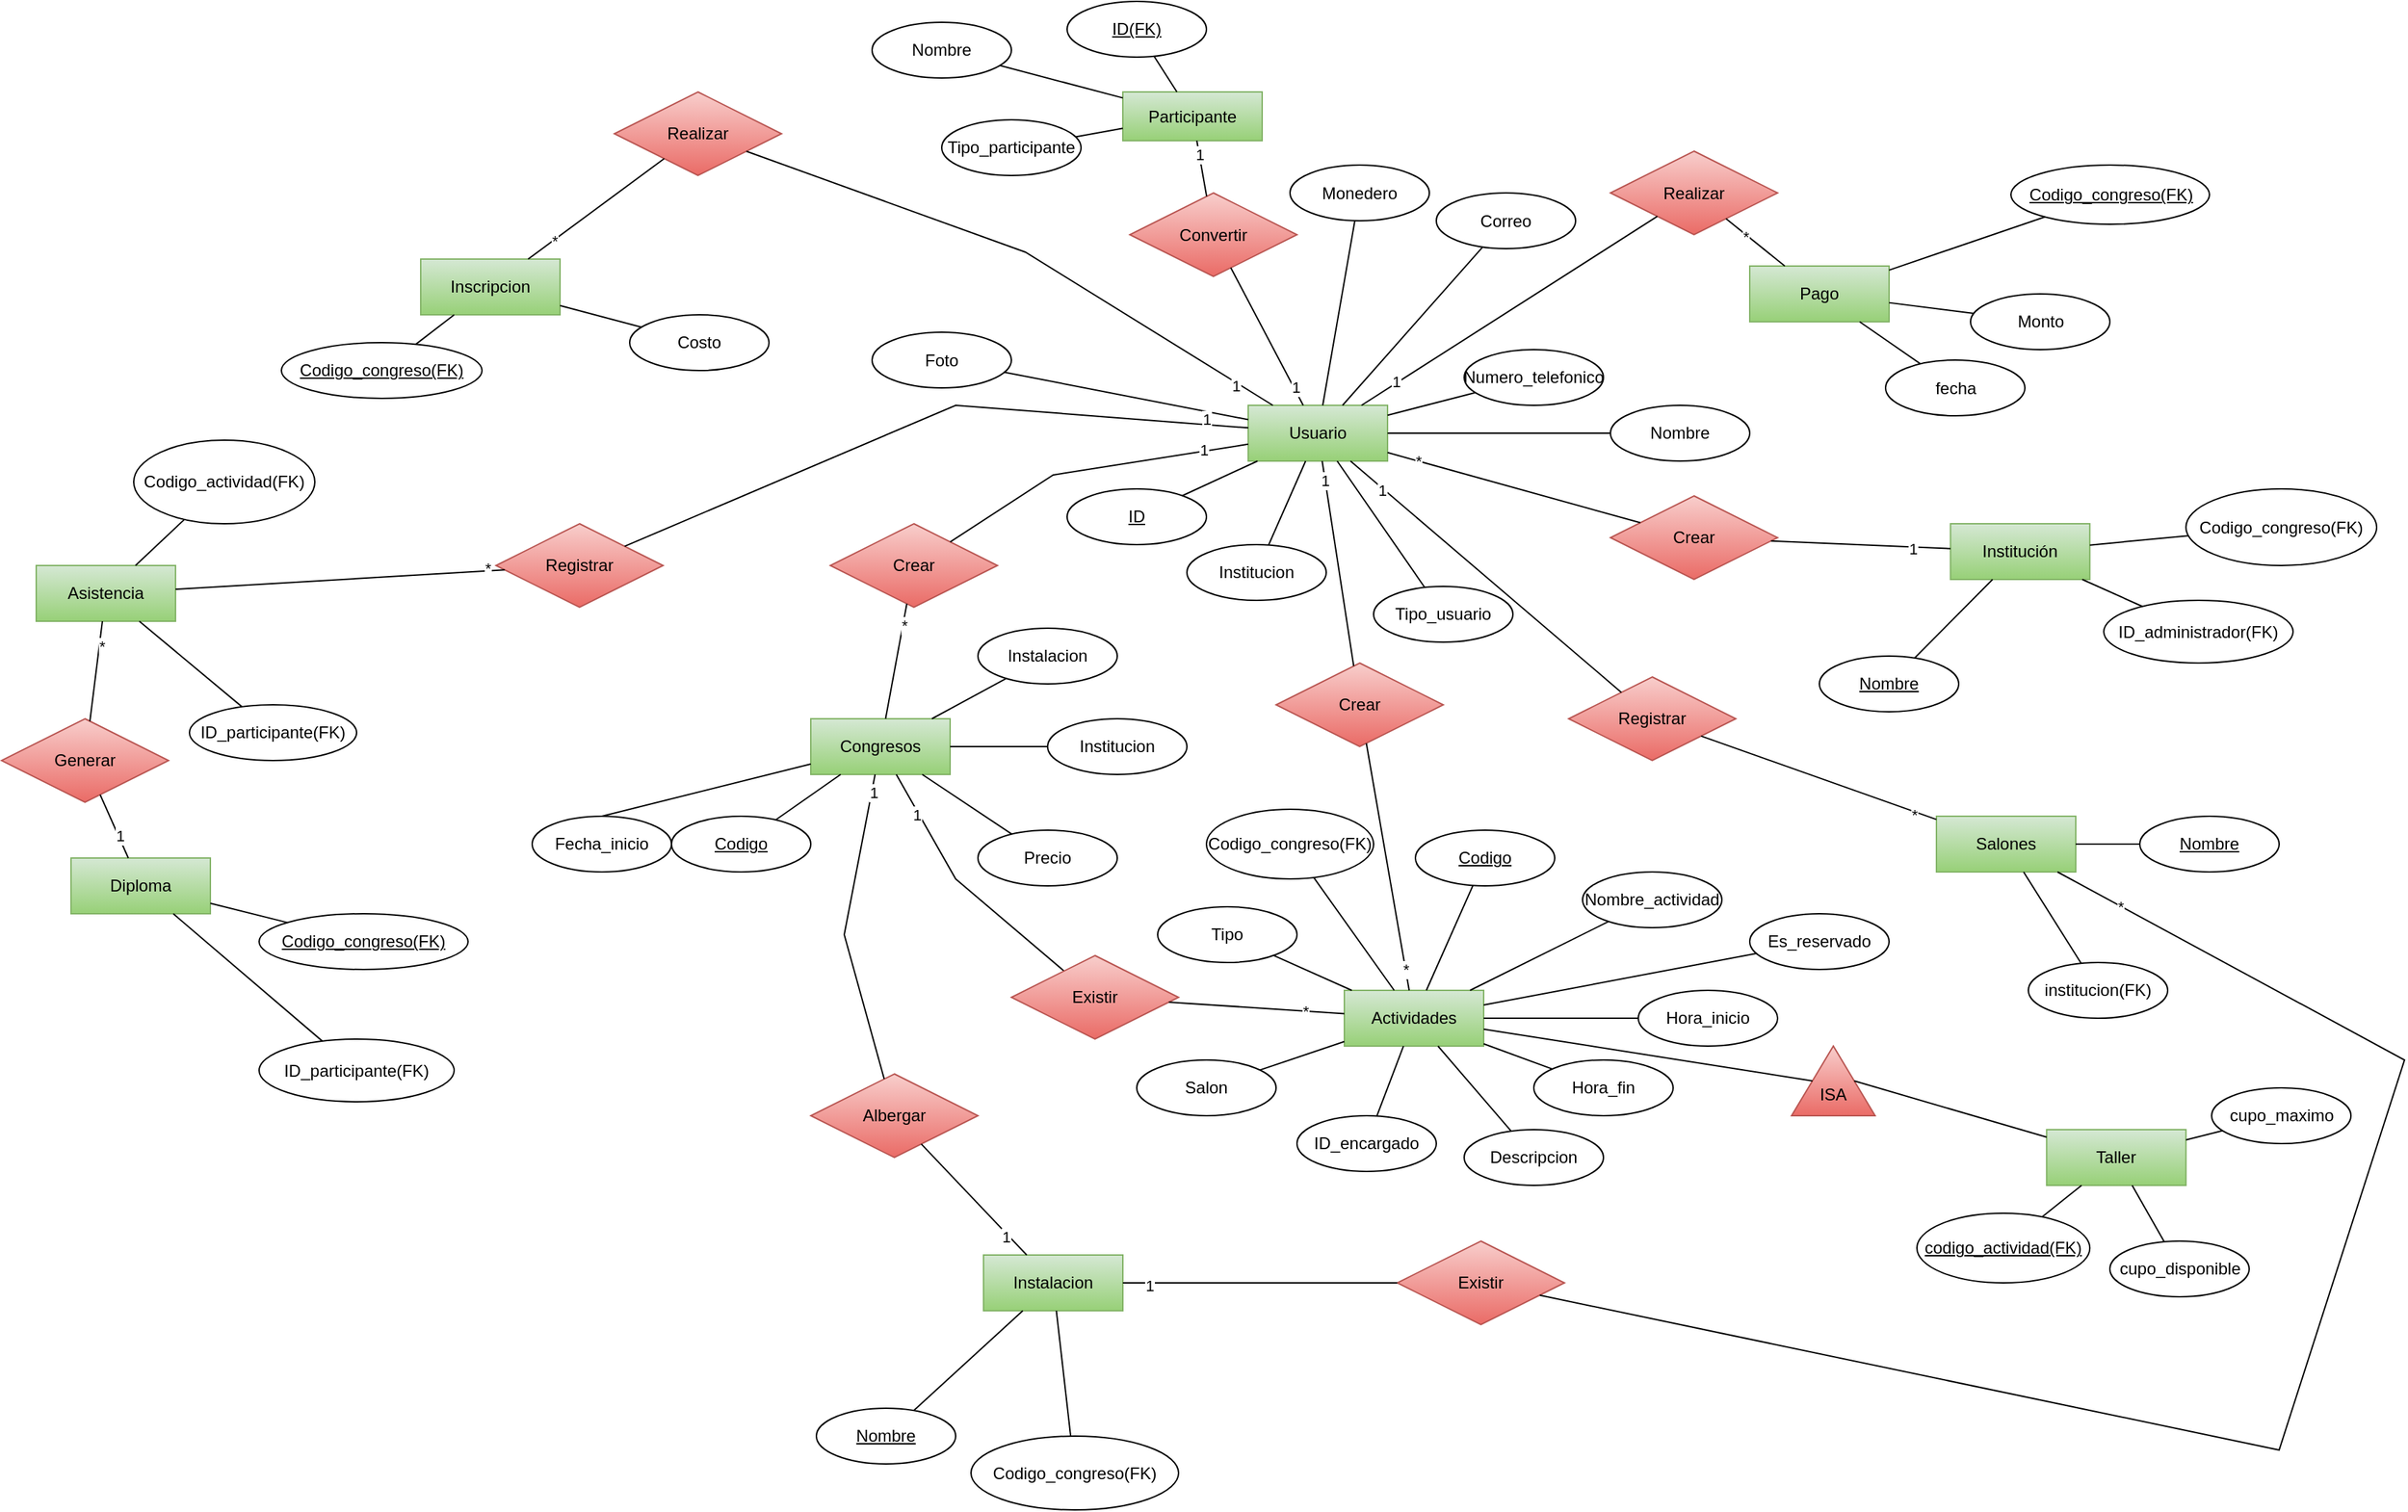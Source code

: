 <mxfile version="28.2.0">
  <diagram name="Página-1" id="z4ZHHx1dW8HFqXrWjtYF">
    <mxGraphModel dx="1938" dy="431" grid="1" gridSize="10" guides="1" tooltips="1" connect="1" arrows="1" fold="1" page="1" pageScale="1" pageWidth="827" pageHeight="1169" math="0" shadow="0">
      <root>
        <mxCell id="0" />
        <mxCell id="1" parent="0" />
        <mxCell id="nPS0i1MAZZOlSy1IJu1n-2" value="Participante" style="whiteSpace=wrap;html=1;align=center;fillColor=#d5e8d4;gradientColor=#97d077;strokeColor=#82b366;" parent="1" vertex="1">
          <mxGeometry x="620" y="95" width="100" height="35" as="geometry" />
        </mxCell>
        <mxCell id="nPS0i1MAZZOlSy1IJu1n-3" value="Congresos" style="whiteSpace=wrap;html=1;align=center;fillColor=#d5e8d4;gradientColor=#97d077;strokeColor=#82b366;" parent="1" vertex="1">
          <mxGeometry x="396" y="545" width="100" height="40" as="geometry" />
        </mxCell>
        <mxCell id="nPS0i1MAZZOlSy1IJu1n-4" value="Usuario" style="whiteSpace=wrap;html=1;align=center;fillColor=#d5e8d4;gradientColor=#97d077;strokeColor=#82b366;" parent="1" vertex="1">
          <mxGeometry x="710" y="320" width="100" height="40" as="geometry" />
        </mxCell>
        <mxCell id="nPS0i1MAZZOlSy1IJu1n-5" value="Inscripcion" style="whiteSpace=wrap;html=1;align=center;fillColor=#d5e8d4;gradientColor=#97d077;strokeColor=#82b366;" parent="1" vertex="1">
          <mxGeometry x="116" y="215" width="100" height="40" as="geometry" />
        </mxCell>
        <mxCell id="nPS0i1MAZZOlSy1IJu1n-6" value="Pago" style="whiteSpace=wrap;html=1;align=center;fillColor=#d5e8d4;gradientColor=#97d077;strokeColor=#82b366;" parent="1" vertex="1">
          <mxGeometry x="1070" y="220" width="100" height="40" as="geometry" />
        </mxCell>
        <mxCell id="nPS0i1MAZZOlSy1IJu1n-7" value="Institución" style="whiteSpace=wrap;html=1;align=center;fillColor=#d5e8d4;gradientColor=#97d077;strokeColor=#82b366;" parent="1" vertex="1">
          <mxGeometry x="1214.12" y="405" width="100" height="40" as="geometry" />
        </mxCell>
        <mxCell id="nPS0i1MAZZOlSy1IJu1n-8" value="Actividades" style="whiteSpace=wrap;html=1;align=center;fillColor=#d5e8d4;gradientColor=#97d077;strokeColor=#82b366;" parent="1" vertex="1">
          <mxGeometry x="779" y="740" width="100" height="40" as="geometry" />
        </mxCell>
        <mxCell id="CbRSpRGA7L23qUhm0tEp-2" value="Salones" style="whiteSpace=wrap;html=1;align=center;fillColor=#d5e8d4;gradientColor=#97d077;strokeColor=#82b366;" parent="1" vertex="1">
          <mxGeometry x="1204" y="615" width="100" height="40" as="geometry" />
        </mxCell>
        <mxCell id="CbRSpRGA7L23qUhm0tEp-4" value="Fecha_inicio" style="ellipse;whiteSpace=wrap;html=1;align=center;" parent="1" vertex="1">
          <mxGeometry x="196" y="615" width="100" height="40" as="geometry" />
        </mxCell>
        <mxCell id="CbRSpRGA7L23qUhm0tEp-5" value="Codigo" style="ellipse;whiteSpace=wrap;html=1;align=center;fontStyle=4;" parent="1" vertex="1">
          <mxGeometry x="296" y="615" width="100" height="40" as="geometry" />
        </mxCell>
        <mxCell id="CbRSpRGA7L23qUhm0tEp-6" value="Precio" style="ellipse;whiteSpace=wrap;html=1;align=center;" parent="1" vertex="1">
          <mxGeometry x="516" y="625" width="100" height="40" as="geometry" />
        </mxCell>
        <mxCell id="CbRSpRGA7L23qUhm0tEp-7" value="Institucion" style="ellipse;whiteSpace=wrap;html=1;align=center;" parent="1" vertex="1">
          <mxGeometry x="566" y="545" width="100" height="40" as="geometry" />
        </mxCell>
        <mxCell id="CbRSpRGA7L23qUhm0tEp-14" value="" style="endArrow=none;html=1;rounded=0;entryX=0.5;entryY=0;entryDx=0;entryDy=0;" parent="1" source="nPS0i1MAZZOlSy1IJu1n-3" target="CbRSpRGA7L23qUhm0tEp-4" edge="1">
          <mxGeometry relative="1" as="geometry">
            <mxPoint x="326" y="635" as="sourcePoint" />
            <mxPoint x="486" y="635" as="targetPoint" />
          </mxGeometry>
        </mxCell>
        <mxCell id="CbRSpRGA7L23qUhm0tEp-15" value="&lt;span style=&quot;color: rgba(0, 0, 0, 0); font-family: monospace; font-size: 0px; text-align: start; background-color: rgb(236, 236, 236);&quot;&gt;%3CmxGraphModel%3E%3Croot%3E%3CmxCell%20id%3D%220%22%2F%3E%3CmxCell%20id%3D%221%22%20parent%3D%220%22%2F%3E%3CmxCell%20id%3D%222%22%20value%3D%22%22%20style%3D%22endArrow%3Dnone%3Bhtml%3D1%3Brounded%3D0%3BentryX%3D0.5%3BentryY%3D0%3BentryDx%3D0%3BentryDy%3D0%3B%22%20edge%3D%221%22%20parent%3D%221%22%3E%3CmxGeometry%20relative%3D%221%22%20as%3D%22geometry%22%3E%3CmxPoint%20x%3D%22283%22%20y%3D%22170%22%20as%3D%22sourcePoint%22%2F%3E%3CmxPoint%20x%3D%22260%22%20y%3D%22240%22%20as%3D%22targetPoint%22%2F%3E%3C%2FmxGeometry%3E%3C%2FmxCell%3E%3C%2Froot%3E%3C%2FmxGraphModel%3E&lt;/span&gt;" style="endArrow=none;html=1;rounded=0;" parent="1" source="nPS0i1MAZZOlSy1IJu1n-3" target="CbRSpRGA7L23qUhm0tEp-5" edge="1">
          <mxGeometry relative="1" as="geometry">
            <mxPoint x="309" y="645" as="sourcePoint" />
            <mxPoint x="286" y="715" as="targetPoint" />
          </mxGeometry>
        </mxCell>
        <mxCell id="CbRSpRGA7L23qUhm0tEp-16" value="" style="endArrow=none;html=1;rounded=0;" parent="1" source="nPS0i1MAZZOlSy1IJu1n-3" target="BLO4KrU1FRgQuHpVXwGi-27" edge="1">
          <mxGeometry relative="1" as="geometry">
            <mxPoint x="449" y="595" as="sourcePoint" />
            <mxPoint x="547.646" y="710.726" as="targetPoint" />
            <Array as="points">
              <mxPoint x="500" y="660" />
            </Array>
          </mxGeometry>
        </mxCell>
        <mxCell id="BLO4KrU1FRgQuHpVXwGi-34" value="1" style="edgeLabel;html=1;align=center;verticalAlign=middle;resizable=0;points=[];" parent="CbRSpRGA7L23qUhm0tEp-16" vertex="1" connectable="0">
          <mxGeometry x="-0.659" y="-1" relative="1" as="geometry">
            <mxPoint x="-1" as="offset" />
          </mxGeometry>
        </mxCell>
        <mxCell id="CbRSpRGA7L23qUhm0tEp-17" value="" style="endArrow=none;html=1;rounded=0;" parent="1" source="nPS0i1MAZZOlSy1IJu1n-3" target="CbRSpRGA7L23qUhm0tEp-6" edge="1">
          <mxGeometry relative="1" as="geometry">
            <mxPoint x="549" y="615" as="sourcePoint" />
            <mxPoint x="526" y="685" as="targetPoint" />
          </mxGeometry>
        </mxCell>
        <mxCell id="CbRSpRGA7L23qUhm0tEp-18" value="" style="endArrow=none;html=1;rounded=0;" parent="1" source="nPS0i1MAZZOlSy1IJu1n-3" target="CbRSpRGA7L23qUhm0tEp-7" edge="1">
          <mxGeometry relative="1" as="geometry">
            <mxPoint x="469" y="565" as="sourcePoint" />
            <mxPoint x="446" y="635" as="targetPoint" />
          </mxGeometry>
        </mxCell>
        <mxCell id="CbRSpRGA7L23qUhm0tEp-19" value="Foto" style="ellipse;whiteSpace=wrap;html=1;align=center;" parent="1" vertex="1">
          <mxGeometry x="440" y="267.5" width="100" height="40" as="geometry" />
        </mxCell>
        <mxCell id="CbRSpRGA7L23qUhm0tEp-20" value="Nombre" style="ellipse;whiteSpace=wrap;html=1;align=center;" parent="1" vertex="1">
          <mxGeometry x="440" y="45" width="100" height="40" as="geometry" />
        </mxCell>
        <mxCell id="CbRSpRGA7L23qUhm0tEp-22" value="Correo" style="ellipse;whiteSpace=wrap;html=1;align=center;" parent="1" vertex="1">
          <mxGeometry x="845" y="167.5" width="100" height="40" as="geometry" />
        </mxCell>
        <mxCell id="CbRSpRGA7L23qUhm0tEp-23" value="Numero_telefonico" style="ellipse;whiteSpace=wrap;html=1;align=center;" parent="1" vertex="1">
          <mxGeometry x="865" y="280" width="100" height="40" as="geometry" />
        </mxCell>
        <mxCell id="CbRSpRGA7L23qUhm0tEp-25" value="ID(FK)" style="ellipse;whiteSpace=wrap;html=1;align=center;fontStyle=4;" parent="1" vertex="1">
          <mxGeometry x="580" y="30" width="100" height="40" as="geometry" />
        </mxCell>
        <mxCell id="CbRSpRGA7L23qUhm0tEp-27" value="" style="endArrow=none;html=1;rounded=0;" parent="1" source="nPS0i1MAZZOlSy1IJu1n-4" target="CbRSpRGA7L23qUhm0tEp-19" edge="1">
          <mxGeometry relative="1" as="geometry">
            <mxPoint x="470" y="188" as="sourcePoint" />
            <mxPoint x="615" y="155" as="targetPoint" />
          </mxGeometry>
        </mxCell>
        <mxCell id="CbRSpRGA7L23qUhm0tEp-29" value="" style="endArrow=none;html=1;rounded=0;" parent="1" source="nPS0i1MAZZOlSy1IJu1n-2" target="CbRSpRGA7L23qUhm0tEp-25" edge="1">
          <mxGeometry relative="1" as="geometry">
            <mxPoint x="760" y="178" as="sourcePoint" />
            <mxPoint x="905" y="145" as="targetPoint" />
          </mxGeometry>
        </mxCell>
        <mxCell id="CbRSpRGA7L23qUhm0tEp-30" value="" style="endArrow=none;html=1;rounded=0;" parent="1" source="nPS0i1MAZZOlSy1IJu1n-4" target="CbRSpRGA7L23qUhm0tEp-22" edge="1">
          <mxGeometry relative="1" as="geometry">
            <mxPoint x="770" y="168" as="sourcePoint" />
            <mxPoint x="915" y="135" as="targetPoint" />
          </mxGeometry>
        </mxCell>
        <mxCell id="CbRSpRGA7L23qUhm0tEp-31" value="" style="endArrow=none;html=1;rounded=0;" parent="1" source="nPS0i1MAZZOlSy1IJu1n-4" target="CbRSpRGA7L23qUhm0tEp-23" edge="1">
          <mxGeometry relative="1" as="geometry">
            <mxPoint x="770" y="168" as="sourcePoint" />
            <mxPoint x="915" y="135" as="targetPoint" />
          </mxGeometry>
        </mxCell>
        <mxCell id="CbRSpRGA7L23qUhm0tEp-32" value="" style="endArrow=none;html=1;rounded=0;" parent="1" source="nPS0i1MAZZOlSy1IJu1n-2" target="CbRSpRGA7L23qUhm0tEp-20" edge="1">
          <mxGeometry relative="1" as="geometry">
            <mxPoint x="690" y="198" as="sourcePoint" />
            <mxPoint x="835" y="165" as="targetPoint" />
          </mxGeometry>
        </mxCell>
        <mxCell id="CbRSpRGA7L23qUhm0tEp-33" value="Costo" style="ellipse;whiteSpace=wrap;html=1;align=center;" parent="1" vertex="1">
          <mxGeometry x="266" y="255" width="100" height="40" as="geometry" />
        </mxCell>
        <mxCell id="CbRSpRGA7L23qUhm0tEp-34" value="Codigo_congreso(FK)" style="ellipse;whiteSpace=wrap;html=1;align=center;fontStyle=4;" parent="1" vertex="1">
          <mxGeometry x="16" y="275" width="144" height="40" as="geometry" />
        </mxCell>
        <mxCell id="CbRSpRGA7L23qUhm0tEp-35" value="" style="endArrow=none;html=1;rounded=0;" parent="1" source="CbRSpRGA7L23qUhm0tEp-34" target="nPS0i1MAZZOlSy1IJu1n-5" edge="1">
          <mxGeometry relative="1" as="geometry">
            <mxPoint x="176" y="338" as="sourcePoint" />
            <mxPoint x="321" y="305" as="targetPoint" />
          </mxGeometry>
        </mxCell>
        <mxCell id="CbRSpRGA7L23qUhm0tEp-36" value="" style="endArrow=none;html=1;rounded=0;" parent="1" source="nPS0i1MAZZOlSy1IJu1n-5" target="CbRSpRGA7L23qUhm0tEp-33" edge="1">
          <mxGeometry relative="1" as="geometry">
            <mxPoint x="166" y="278" as="sourcePoint" />
            <mxPoint x="311" y="245" as="targetPoint" />
          </mxGeometry>
        </mxCell>
        <mxCell id="CbRSpRGA7L23qUhm0tEp-37" value="fecha" style="ellipse;whiteSpace=wrap;html=1;align=center;" parent="1" vertex="1">
          <mxGeometry x="1167.5" y="287.5" width="100" height="40" as="geometry" />
        </mxCell>
        <mxCell id="CbRSpRGA7L23qUhm0tEp-38" value="Codigo_congreso(FK)" style="ellipse;whiteSpace=wrap;html=1;align=center;fontStyle=4;" parent="1" vertex="1">
          <mxGeometry x="1257.5" y="147.5" width="142.5" height="42.5" as="geometry" />
        </mxCell>
        <mxCell id="CbRSpRGA7L23qUhm0tEp-39" value="Monto" style="ellipse;whiteSpace=wrap;html=1;align=center;" parent="1" vertex="1">
          <mxGeometry x="1228.5" y="240" width="100" height="40" as="geometry" />
        </mxCell>
        <mxCell id="CbRSpRGA7L23qUhm0tEp-40" value="" style="endArrow=none;html=1;rounded=0;" parent="1" source="nPS0i1MAZZOlSy1IJu1n-6" target="CbRSpRGA7L23qUhm0tEp-38" edge="1">
          <mxGeometry relative="1" as="geometry">
            <mxPoint x="1122.5" y="230" as="sourcePoint" />
            <mxPoint x="1282.5" y="230" as="targetPoint" />
          </mxGeometry>
        </mxCell>
        <mxCell id="CbRSpRGA7L23qUhm0tEp-42" value="" style="endArrow=none;html=1;rounded=0;" parent="1" source="nPS0i1MAZZOlSy1IJu1n-6" target="CbRSpRGA7L23qUhm0tEp-39" edge="1">
          <mxGeometry relative="1" as="geometry">
            <mxPoint x="1192.5" y="253" as="sourcePoint" />
            <mxPoint x="1337.5" y="220" as="targetPoint" />
          </mxGeometry>
        </mxCell>
        <mxCell id="CbRSpRGA7L23qUhm0tEp-43" value="" style="endArrow=none;html=1;rounded=0;" parent="1" source="nPS0i1MAZZOlSy1IJu1n-6" target="CbRSpRGA7L23qUhm0tEp-37" edge="1">
          <mxGeometry relative="1" as="geometry">
            <mxPoint x="1182.5" y="273" as="sourcePoint" />
            <mxPoint x="1205.804" y="311.981" as="targetPoint" />
          </mxGeometry>
        </mxCell>
        <mxCell id="CbRSpRGA7L23qUhm0tEp-44" value="Monedero" style="ellipse;whiteSpace=wrap;html=1;align=center;" parent="1" vertex="1">
          <mxGeometry x="740" y="147.5" width="100" height="40" as="geometry" />
        </mxCell>
        <mxCell id="CbRSpRGA7L23qUhm0tEp-46" value="Tipo_usuario" style="ellipse;whiteSpace=wrap;html=1;align=center;" parent="1" vertex="1">
          <mxGeometry x="800" y="450" width="100" height="40" as="geometry" />
        </mxCell>
        <mxCell id="CbRSpRGA7L23qUhm0tEp-47" value="ID" style="ellipse;whiteSpace=wrap;html=1;align=center;fontStyle=4;" parent="1" vertex="1">
          <mxGeometry x="580" y="380" width="100" height="40" as="geometry" />
        </mxCell>
        <mxCell id="CbRSpRGA7L23qUhm0tEp-49" value="" style="endArrow=none;html=1;rounded=0;" parent="1" source="CbRSpRGA7L23qUhm0tEp-47" target="nPS0i1MAZZOlSy1IJu1n-4" edge="1">
          <mxGeometry relative="1" as="geometry">
            <mxPoint x="580" y="323" as="sourcePoint" />
            <mxPoint x="725" y="290" as="targetPoint" />
          </mxGeometry>
        </mxCell>
        <mxCell id="CbRSpRGA7L23qUhm0tEp-50" value="" style="endArrow=none;html=1;rounded=0;" parent="1" source="nPS0i1MAZZOlSy1IJu1n-4" target="CbRSpRGA7L23qUhm0tEp-44" edge="1">
          <mxGeometry relative="1" as="geometry">
            <mxPoint x="720" y="290" as="sourcePoint" />
            <mxPoint x="769" y="295" as="targetPoint" />
          </mxGeometry>
        </mxCell>
        <mxCell id="CbRSpRGA7L23qUhm0tEp-51" value="" style="endArrow=none;html=1;rounded=0;" parent="1" source="CbRSpRGA7L23qUhm0tEp-46" target="nPS0i1MAZZOlSy1IJu1n-4" edge="1">
          <mxGeometry relative="1" as="geometry">
            <mxPoint x="800" y="430" as="sourcePoint" />
            <mxPoint x="925" y="400" as="targetPoint" />
          </mxGeometry>
        </mxCell>
        <mxCell id="CbRSpRGA7L23qUhm0tEp-52" value="Tipo_participante" style="ellipse;whiteSpace=wrap;html=1;align=center;" parent="1" vertex="1">
          <mxGeometry x="490" y="115" width="100" height="40" as="geometry" />
        </mxCell>
        <mxCell id="CbRSpRGA7L23qUhm0tEp-53" value="" style="endArrow=none;html=1;rounded=0;" parent="1" source="CbRSpRGA7L23qUhm0tEp-52" target="nPS0i1MAZZOlSy1IJu1n-2" edge="1">
          <mxGeometry relative="1" as="geometry">
            <mxPoint x="590" y="118" as="sourcePoint" />
            <mxPoint x="735" y="85" as="targetPoint" />
          </mxGeometry>
        </mxCell>
        <mxCell id="CbRSpRGA7L23qUhm0tEp-54" value="Salon" style="ellipse;whiteSpace=wrap;html=1;align=center;" parent="1" vertex="1">
          <mxGeometry x="630" y="790" width="100" height="40" as="geometry" />
        </mxCell>
        <mxCell id="CbRSpRGA7L23qUhm0tEp-55" value="ID_encargado" style="ellipse;whiteSpace=wrap;html=1;align=center;" parent="1" vertex="1">
          <mxGeometry x="745" y="830" width="100" height="40" as="geometry" />
        </mxCell>
        <mxCell id="CbRSpRGA7L23qUhm0tEp-57" value="Descripcion" style="ellipse;whiteSpace=wrap;html=1;align=center;" parent="1" vertex="1">
          <mxGeometry x="865" y="840" width="100" height="40" as="geometry" />
        </mxCell>
        <mxCell id="CbRSpRGA7L23qUhm0tEp-58" value="Tipo" style="ellipse;whiteSpace=wrap;html=1;align=center;" parent="1" vertex="1">
          <mxGeometry x="645" y="680" width="100" height="40" as="geometry" />
        </mxCell>
        <mxCell id="CbRSpRGA7L23qUhm0tEp-60" value="Hora_inicio" style="ellipse;whiteSpace=wrap;html=1;align=center;" parent="1" vertex="1">
          <mxGeometry x="990" y="740" width="100" height="40" as="geometry" />
        </mxCell>
        <mxCell id="CbRSpRGA7L23qUhm0tEp-61" value="Hora_fin" style="ellipse;whiteSpace=wrap;html=1;align=center;" parent="1" vertex="1">
          <mxGeometry x="915" y="790" width="100" height="40" as="geometry" />
        </mxCell>
        <mxCell id="CbRSpRGA7L23qUhm0tEp-62" value="Codigo" style="ellipse;whiteSpace=wrap;html=1;align=center;fontStyle=4;" parent="1" vertex="1">
          <mxGeometry x="830" y="625" width="100" height="40" as="geometry" />
        </mxCell>
        <mxCell id="CbRSpRGA7L23qUhm0tEp-63" value="" style="endArrow=none;html=1;rounded=0;" parent="1" source="CbRSpRGA7L23qUhm0tEp-55" target="nPS0i1MAZZOlSy1IJu1n-8" edge="1">
          <mxGeometry relative="1" as="geometry">
            <mxPoint x="805" y="833" as="sourcePoint" />
            <mxPoint x="950" y="800" as="targetPoint" />
          </mxGeometry>
        </mxCell>
        <mxCell id="CbRSpRGA7L23qUhm0tEp-64" value="" style="endArrow=none;html=1;rounded=0;" parent="1" source="CbRSpRGA7L23qUhm0tEp-62" target="nPS0i1MAZZOlSy1IJu1n-8" edge="1">
          <mxGeometry relative="1" as="geometry">
            <mxPoint x="825" y="803" as="sourcePoint" />
            <mxPoint x="970" y="770" as="targetPoint" />
          </mxGeometry>
        </mxCell>
        <mxCell id="CbRSpRGA7L23qUhm0tEp-66" value="" style="endArrow=none;html=1;rounded=0;" parent="1" source="nPS0i1MAZZOlSy1IJu1n-8" target="CbRSpRGA7L23qUhm0tEp-60" edge="1">
          <mxGeometry relative="1" as="geometry">
            <mxPoint x="845" y="793" as="sourcePoint" />
            <mxPoint x="985" y="760" as="targetPoint" />
          </mxGeometry>
        </mxCell>
        <mxCell id="CbRSpRGA7L23qUhm0tEp-67" value="" style="endArrow=none;html=1;rounded=0;" parent="1" source="nPS0i1MAZZOlSy1IJu1n-8" target="CbRSpRGA7L23qUhm0tEp-61" edge="1">
          <mxGeometry relative="1" as="geometry">
            <mxPoint x="835" y="873" as="sourcePoint" />
            <mxPoint x="980" y="840" as="targetPoint" />
          </mxGeometry>
        </mxCell>
        <mxCell id="CbRSpRGA7L23qUhm0tEp-68" value="" style="endArrow=none;html=1;rounded=0;" parent="1" source="nPS0i1MAZZOlSy1IJu1n-8" target="CbRSpRGA7L23qUhm0tEp-57" edge="1">
          <mxGeometry relative="1" as="geometry">
            <mxPoint x="965" y="843" as="sourcePoint" />
            <mxPoint x="1110" y="810" as="targetPoint" />
          </mxGeometry>
        </mxCell>
        <mxCell id="CbRSpRGA7L23qUhm0tEp-69" value="" style="endArrow=none;html=1;rounded=0;" parent="1" source="CbRSpRGA7L23qUhm0tEp-54" target="nPS0i1MAZZOlSy1IJu1n-8" edge="1">
          <mxGeometry relative="1" as="geometry">
            <mxPoint x="855" y="873" as="sourcePoint" />
            <mxPoint x="1000" y="840" as="targetPoint" />
          </mxGeometry>
        </mxCell>
        <mxCell id="CbRSpRGA7L23qUhm0tEp-70" value="" style="endArrow=none;html=1;rounded=0;" parent="1" source="CbRSpRGA7L23qUhm0tEp-58" target="nPS0i1MAZZOlSy1IJu1n-8" edge="1">
          <mxGeometry relative="1" as="geometry">
            <mxPoint x="835" y="793" as="sourcePoint" />
            <mxPoint x="980" y="760" as="targetPoint" />
          </mxGeometry>
        </mxCell>
        <mxCell id="CbRSpRGA7L23qUhm0tEp-72" value="ID_administrador(FK)" style="ellipse;whiteSpace=wrap;html=1;align=center;" parent="1" vertex="1">
          <mxGeometry x="1324.12" y="460" width="135.88" height="45" as="geometry" />
        </mxCell>
        <mxCell id="CbRSpRGA7L23qUhm0tEp-74" value="Codigo_congreso(FK)" style="ellipse;whiteSpace=wrap;html=1;align=center;" parent="1" vertex="1">
          <mxGeometry x="1383.12" y="380" width="136.88" height="55" as="geometry" />
        </mxCell>
        <mxCell id="CbRSpRGA7L23qUhm0tEp-76" value="Nombre" style="ellipse;whiteSpace=wrap;html=1;align=center;fontStyle=4;" parent="1" vertex="1">
          <mxGeometry x="1120" y="500" width="100" height="40" as="geometry" />
        </mxCell>
        <mxCell id="CbRSpRGA7L23qUhm0tEp-77" value="" style="endArrow=none;html=1;rounded=0;" parent="1" source="nPS0i1MAZZOlSy1IJu1n-7" target="CbRSpRGA7L23qUhm0tEp-76" edge="1">
          <mxGeometry relative="1" as="geometry">
            <mxPoint x="1194.12" y="468" as="sourcePoint" />
            <mxPoint x="1205.038" y="476.834" as="targetPoint" />
          </mxGeometry>
        </mxCell>
        <mxCell id="CbRSpRGA7L23qUhm0tEp-78" value="" style="endArrow=none;html=1;rounded=0;" parent="1" source="nPS0i1MAZZOlSy1IJu1n-7" target="CbRSpRGA7L23qUhm0tEp-72" edge="1">
          <mxGeometry relative="1" as="geometry">
            <mxPoint x="1324.12" y="528" as="sourcePoint" />
            <mxPoint x="1469.12" y="495" as="targetPoint" />
          </mxGeometry>
        </mxCell>
        <mxCell id="CbRSpRGA7L23qUhm0tEp-79" value="" style="endArrow=none;html=1;rounded=0;" parent="1" source="CbRSpRGA7L23qUhm0tEp-74" target="nPS0i1MAZZOlSy1IJu1n-7" edge="1">
          <mxGeometry relative="1" as="geometry">
            <mxPoint x="1354.12" y="538" as="sourcePoint" />
            <mxPoint x="1499.12" y="505" as="targetPoint" />
          </mxGeometry>
        </mxCell>
        <mxCell id="CbRSpRGA7L23qUhm0tEp-80" value="institucion(FK)" style="ellipse;whiteSpace=wrap;html=1;align=center;" parent="1" vertex="1">
          <mxGeometry x="1270" y="720" width="100" height="40" as="geometry" />
        </mxCell>
        <mxCell id="CbRSpRGA7L23qUhm0tEp-82" value="Nombre" style="ellipse;whiteSpace=wrap;html=1;align=center;fontStyle=4;" parent="1" vertex="1">
          <mxGeometry x="1350" y="615" width="100" height="40" as="geometry" />
        </mxCell>
        <mxCell id="CbRSpRGA7L23qUhm0tEp-84" value="" style="endArrow=none;html=1;rounded=0;" parent="1" source="CbRSpRGA7L23qUhm0tEp-80" target="CbRSpRGA7L23qUhm0tEp-2" edge="1">
          <mxGeometry relative="1" as="geometry">
            <mxPoint x="1160" y="628" as="sourcePoint" />
            <mxPoint x="1305" y="595" as="targetPoint" />
          </mxGeometry>
        </mxCell>
        <mxCell id="CbRSpRGA7L23qUhm0tEp-85" value="" style="endArrow=none;html=1;rounded=0;" parent="1" source="CbRSpRGA7L23qUhm0tEp-2" target="CbRSpRGA7L23qUhm0tEp-82" edge="1">
          <mxGeometry relative="1" as="geometry">
            <mxPoint x="1340" y="595" as="sourcePoint" />
            <mxPoint x="1485" y="562" as="targetPoint" />
          </mxGeometry>
        </mxCell>
        <mxCell id="CbRSpRGA7L23qUhm0tEp-87" value="Asistencia" style="whiteSpace=wrap;html=1;align=center;fillColor=#d5e8d4;gradientColor=#97d077;strokeColor=#82b366;" parent="1" vertex="1">
          <mxGeometry x="-160" y="435" width="100" height="40" as="geometry" />
        </mxCell>
        <mxCell id="CbRSpRGA7L23qUhm0tEp-91" value="ID_participante(FK)" style="ellipse;whiteSpace=wrap;html=1;align=center;" parent="1" vertex="1">
          <mxGeometry x="-50" y="535" width="120" height="40" as="geometry" />
        </mxCell>
        <mxCell id="CbRSpRGA7L23qUhm0tEp-92" value="Nombre_actividad" style="ellipse;whiteSpace=wrap;html=1;align=center;" parent="1" vertex="1">
          <mxGeometry x="950" y="655" width="100" height="40" as="geometry" />
        </mxCell>
        <mxCell id="CbRSpRGA7L23qUhm0tEp-93" value="" style="endArrow=none;html=1;rounded=0;" parent="1" source="nPS0i1MAZZOlSy1IJu1n-8" target="CbRSpRGA7L23qUhm0tEp-92" edge="1">
          <mxGeometry relative="1" as="geometry">
            <mxPoint x="795" y="710" as="sourcePoint" />
            <mxPoint x="820" y="751" as="targetPoint" />
          </mxGeometry>
        </mxCell>
        <mxCell id="CbRSpRGA7L23qUhm0tEp-97" value="" style="endArrow=none;html=1;rounded=0;" parent="1" source="CbRSpRGA7L23qUhm0tEp-87" target="CbRSpRGA7L23qUhm0tEp-91" edge="1">
          <mxGeometry relative="1" as="geometry">
            <mxPoint x="-90" y="495" as="sourcePoint" />
            <mxPoint x="-65" y="536" as="targetPoint" />
          </mxGeometry>
        </mxCell>
        <mxCell id="CbRSpRGA7L23qUhm0tEp-99" value="" style="endArrow=none;html=1;rounded=0;" parent="1" source="CbRSpRGA7L23qUhm0tEp-87" target="BLO4KrU1FRgQuHpVXwGi-38" edge="1">
          <mxGeometry relative="1" as="geometry">
            <mxPoint x="-40" y="485" as="sourcePoint" />
            <mxPoint x="-18.675" y="410.857" as="targetPoint" />
          </mxGeometry>
        </mxCell>
        <mxCell id="CbRSpRGA7L23qUhm0tEp-100" value="Diploma" style="whiteSpace=wrap;html=1;align=center;fillColor=#d5e8d4;gradientColor=#97d077;strokeColor=#82b366;" parent="1" vertex="1">
          <mxGeometry x="-135" y="645" width="100" height="40" as="geometry" />
        </mxCell>
        <mxCell id="CbRSpRGA7L23qUhm0tEp-102" value="ID_participante(FK)" style="ellipse;whiteSpace=wrap;html=1;align=center;" parent="1" vertex="1">
          <mxGeometry y="775" width="140" height="45" as="geometry" />
        </mxCell>
        <mxCell id="CbRSpRGA7L23qUhm0tEp-104" value="" style="endArrow=none;html=1;rounded=0;" parent="1" source="CbRSpRGA7L23qUhm0tEp-100" target="CbRSpRGA7L23qUhm0tEp-102" edge="1">
          <mxGeometry relative="1" as="geometry">
            <mxPoint x="-40" y="735" as="sourcePoint" />
            <mxPoint x="-15" y="776" as="targetPoint" />
          </mxGeometry>
        </mxCell>
        <mxCell id="CbRSpRGA7L23qUhm0tEp-105" value="Codigo_congreso(FK)" style="ellipse;whiteSpace=wrap;html=1;align=center;fontStyle=4;" parent="1" vertex="1">
          <mxGeometry y="685" width="150" height="40" as="geometry" />
        </mxCell>
        <mxCell id="CbRSpRGA7L23qUhm0tEp-106" value="" style="endArrow=none;html=1;rounded=0;" parent="1" source="CbRSpRGA7L23qUhm0tEp-100" target="CbRSpRGA7L23qUhm0tEp-105" edge="1">
          <mxGeometry relative="1" as="geometry">
            <mxPoint x="10" y="725" as="sourcePoint" />
            <mxPoint x="55" y="736" as="targetPoint" />
          </mxGeometry>
        </mxCell>
        <mxCell id="VpoUK2NA3Lu52OTUJrX9-1" value="Institucion" style="ellipse;whiteSpace=wrap;html=1;align=center;" parent="1" vertex="1">
          <mxGeometry x="666" y="420" width="100" height="40" as="geometry" />
        </mxCell>
        <mxCell id="VpoUK2NA3Lu52OTUJrX9-2" value="" style="endArrow=none;html=1;rounded=0;" parent="1" source="VpoUK2NA3Lu52OTUJrX9-1" target="nPS0i1MAZZOlSy1IJu1n-4" edge="1">
          <mxGeometry relative="1" as="geometry">
            <mxPoint x="716" y="410" as="sourcePoint" />
            <mxPoint x="770" y="385" as="targetPoint" />
          </mxGeometry>
        </mxCell>
        <mxCell id="VpoUK2NA3Lu52OTUJrX9-3" value="Realizar" style="shape=rhombus;perimeter=rhombusPerimeter;whiteSpace=wrap;html=1;align=center;fillColor=#f8cecc;strokeColor=#b85450;gradientColor=#ea6b66;" parent="1" vertex="1">
          <mxGeometry x="255" y="95" width="120" height="60" as="geometry" />
        </mxCell>
        <mxCell id="VpoUK2NA3Lu52OTUJrX9-4" value="" style="endArrow=none;html=1;rounded=0;" parent="1" source="VpoUK2NA3Lu52OTUJrX9-3" target="nPS0i1MAZZOlSy1IJu1n-4" edge="1">
          <mxGeometry relative="1" as="geometry">
            <mxPoint x="490" y="210" as="sourcePoint" />
            <mxPoint x="650" y="210" as="targetPoint" />
            <Array as="points">
              <mxPoint x="550" y="210" />
            </Array>
          </mxGeometry>
        </mxCell>
        <mxCell id="VpoUK2NA3Lu52OTUJrX9-6" value="1" style="edgeLabel;html=1;align=center;verticalAlign=middle;resizable=0;points=[];" parent="VpoUK2NA3Lu52OTUJrX9-4" vertex="1" connectable="0">
          <mxGeometry x="0.859" y="-2" relative="1" as="geometry">
            <mxPoint as="offset" />
          </mxGeometry>
        </mxCell>
        <mxCell id="VpoUK2NA3Lu52OTUJrX9-5" value="" style="endArrow=none;html=1;rounded=0;" parent="1" source="nPS0i1MAZZOlSy1IJu1n-5" target="VpoUK2NA3Lu52OTUJrX9-3" edge="1">
          <mxGeometry relative="1" as="geometry">
            <mxPoint x="456" y="85" as="sourcePoint" />
            <mxPoint x="616" y="85" as="targetPoint" />
          </mxGeometry>
        </mxCell>
        <mxCell id="VpoUK2NA3Lu52OTUJrX9-7" value="*" style="edgeLabel;html=1;align=center;verticalAlign=middle;resizable=0;points=[];" parent="VpoUK2NA3Lu52OTUJrX9-5" vertex="1" connectable="0">
          <mxGeometry x="-0.623" y="-1" relative="1" as="geometry">
            <mxPoint as="offset" />
          </mxGeometry>
        </mxCell>
        <mxCell id="VpoUK2NA3Lu52OTUJrX9-8" value="Realizar" style="shape=rhombus;perimeter=rhombusPerimeter;whiteSpace=wrap;html=1;align=center;fillColor=#f8cecc;strokeColor=#b85450;gradientColor=#ea6b66;" parent="1" vertex="1">
          <mxGeometry x="970" y="137.5" width="120" height="60" as="geometry" />
        </mxCell>
        <mxCell id="VpoUK2NA3Lu52OTUJrX9-9" value="" style="endArrow=none;html=1;rounded=0;" parent="1" source="nPS0i1MAZZOlSy1IJu1n-4" target="VpoUK2NA3Lu52OTUJrX9-8" edge="1">
          <mxGeometry relative="1" as="geometry">
            <mxPoint x="800" y="200" as="sourcePoint" />
            <mxPoint x="960" y="200" as="targetPoint" />
          </mxGeometry>
        </mxCell>
        <mxCell id="VpoUK2NA3Lu52OTUJrX9-13" value="1" style="edgeLabel;html=1;align=center;verticalAlign=middle;resizable=0;points=[];" parent="VpoUK2NA3Lu52OTUJrX9-9" vertex="1" connectable="0">
          <mxGeometry x="-0.76" y="1" relative="1" as="geometry">
            <mxPoint as="offset" />
          </mxGeometry>
        </mxCell>
        <mxCell id="VpoUK2NA3Lu52OTUJrX9-10" value="" style="endArrow=none;html=1;rounded=0;" parent="1" source="nPS0i1MAZZOlSy1IJu1n-6" target="VpoUK2NA3Lu52OTUJrX9-8" edge="1">
          <mxGeometry relative="1" as="geometry">
            <mxPoint x="887.5" y="120" as="sourcePoint" />
            <mxPoint x="1118.241" y="169.63" as="targetPoint" />
          </mxGeometry>
        </mxCell>
        <mxCell id="VpoUK2NA3Lu52OTUJrX9-14" value="*" style="edgeLabel;html=1;align=center;verticalAlign=middle;resizable=0;points=[];" parent="VpoUK2NA3Lu52OTUJrX9-10" vertex="1" connectable="0">
          <mxGeometry x="0.311" y="1" relative="1" as="geometry">
            <mxPoint as="offset" />
          </mxGeometry>
        </mxCell>
        <mxCell id="VpoUK2NA3Lu52OTUJrX9-15" value="Crear" style="shape=rhombus;perimeter=rhombusPerimeter;whiteSpace=wrap;html=1;align=center;fillColor=#f8cecc;strokeColor=#b85450;gradientColor=#ea6b66;" parent="1" vertex="1">
          <mxGeometry x="730" y="505" width="120" height="60" as="geometry" />
        </mxCell>
        <mxCell id="VpoUK2NA3Lu52OTUJrX9-16" value="" style="endArrow=none;html=1;rounded=0;" parent="1" source="nPS0i1MAZZOlSy1IJu1n-4" target="VpoUK2NA3Lu52OTUJrX9-15" edge="1">
          <mxGeometry relative="1" as="geometry">
            <mxPoint x="830" y="420" as="sourcePoint" />
            <mxPoint x="990" y="420" as="targetPoint" />
          </mxGeometry>
        </mxCell>
        <mxCell id="VpoUK2NA3Lu52OTUJrX9-18" value="1" style="edgeLabel;html=1;align=center;verticalAlign=middle;resizable=0;points=[];" parent="VpoUK2NA3Lu52OTUJrX9-16" vertex="1" connectable="0">
          <mxGeometry x="-0.81" relative="1" as="geometry">
            <mxPoint as="offset" />
          </mxGeometry>
        </mxCell>
        <mxCell id="VpoUK2NA3Lu52OTUJrX9-17" value="" style="endArrow=none;html=1;rounded=0;" parent="1" source="nPS0i1MAZZOlSy1IJu1n-8" target="VpoUK2NA3Lu52OTUJrX9-15" edge="1">
          <mxGeometry relative="1" as="geometry">
            <mxPoint x="738.5" y="570" as="sourcePoint" />
            <mxPoint x="744.236" y="692.132" as="targetPoint" />
          </mxGeometry>
        </mxCell>
        <mxCell id="VpoUK2NA3Lu52OTUJrX9-19" value="*" style="edgeLabel;html=1;align=center;verticalAlign=middle;resizable=0;points=[];" parent="VpoUK2NA3Lu52OTUJrX9-17" vertex="1" connectable="0">
          <mxGeometry x="-0.832" relative="1" as="geometry">
            <mxPoint as="offset" />
          </mxGeometry>
        </mxCell>
        <mxCell id="VpoUK2NA3Lu52OTUJrX9-20" value="Crear" style="shape=rhombus;perimeter=rhombusPerimeter;whiteSpace=wrap;html=1;align=center;fillColor=#f8cecc;strokeColor=#b85450;gradientColor=#ea6b66;" parent="1" vertex="1">
          <mxGeometry x="410" y="405" width="120" height="60" as="geometry" />
        </mxCell>
        <mxCell id="VpoUK2NA3Lu52OTUJrX9-21" value="" style="endArrow=none;html=1;rounded=0;" parent="1" source="VpoUK2NA3Lu52OTUJrX9-20" target="nPS0i1MAZZOlSy1IJu1n-3" edge="1">
          <mxGeometry relative="1" as="geometry">
            <mxPoint x="510" y="600" as="sourcePoint" />
            <mxPoint x="670" y="600" as="targetPoint" />
          </mxGeometry>
        </mxCell>
        <mxCell id="VpoUK2NA3Lu52OTUJrX9-27" value="*" style="edgeLabel;html=1;align=center;verticalAlign=middle;resizable=0;points=[];" parent="VpoUK2NA3Lu52OTUJrX9-21" vertex="1" connectable="0">
          <mxGeometry x="-0.637" y="1" relative="1" as="geometry">
            <mxPoint as="offset" />
          </mxGeometry>
        </mxCell>
        <mxCell id="VpoUK2NA3Lu52OTUJrX9-22" value="Registrar" style="shape=rhombus;perimeter=rhombusPerimeter;whiteSpace=wrap;html=1;align=center;fillColor=#f8cecc;strokeColor=#b85450;gradientColor=#ea6b66;" parent="1" vertex="1">
          <mxGeometry x="170" y="405" width="120" height="60" as="geometry" />
        </mxCell>
        <mxCell id="VpoUK2NA3Lu52OTUJrX9-23" value="" style="endArrow=none;html=1;rounded=0;" parent="1" source="CbRSpRGA7L23qUhm0tEp-87" target="VpoUK2NA3Lu52OTUJrX9-22" edge="1">
          <mxGeometry relative="1" as="geometry">
            <mxPoint x="250" y="450" as="sourcePoint" />
            <mxPoint x="410" y="450" as="targetPoint" />
          </mxGeometry>
        </mxCell>
        <mxCell id="VpoUK2NA3Lu52OTUJrX9-29" value="*" style="edgeLabel;html=1;align=center;verticalAlign=middle;resizable=0;points=[];" parent="VpoUK2NA3Lu52OTUJrX9-23" vertex="1" connectable="0">
          <mxGeometry x="0.894" y="2" relative="1" as="geometry">
            <mxPoint as="offset" />
          </mxGeometry>
        </mxCell>
        <mxCell id="VpoUK2NA3Lu52OTUJrX9-24" value="" style="endArrow=none;html=1;rounded=0;" parent="1" source="VpoUK2NA3Lu52OTUJrX9-22" target="nPS0i1MAZZOlSy1IJu1n-4" edge="1">
          <mxGeometry relative="1" as="geometry">
            <mxPoint x="250" y="450" as="sourcePoint" />
            <mxPoint x="410" y="450" as="targetPoint" />
            <Array as="points">
              <mxPoint x="500" y="320" />
            </Array>
          </mxGeometry>
        </mxCell>
        <mxCell id="VpoUK2NA3Lu52OTUJrX9-28" value="1" style="edgeLabel;html=1;align=center;verticalAlign=middle;resizable=0;points=[];" parent="VpoUK2NA3Lu52OTUJrX9-24" vertex="1" connectable="0">
          <mxGeometry x="0.87" y="4" relative="1" as="geometry">
            <mxPoint as="offset" />
          </mxGeometry>
        </mxCell>
        <mxCell id="VpoUK2NA3Lu52OTUJrX9-25" value="" style="endArrow=none;html=1;rounded=0;" parent="1" source="VpoUK2NA3Lu52OTUJrX9-20" target="nPS0i1MAZZOlSy1IJu1n-4" edge="1">
          <mxGeometry relative="1" as="geometry">
            <mxPoint x="450" y="500" as="sourcePoint" />
            <mxPoint x="610" y="500" as="targetPoint" />
            <Array as="points">
              <mxPoint x="570" y="370" />
            </Array>
          </mxGeometry>
        </mxCell>
        <mxCell id="VpoUK2NA3Lu52OTUJrX9-26" value="1" style="edgeLabel;html=1;align=center;verticalAlign=middle;resizable=0;points=[];" parent="VpoUK2NA3Lu52OTUJrX9-25" vertex="1" connectable="0">
          <mxGeometry x="0.716" y="1" relative="1" as="geometry">
            <mxPoint as="offset" />
          </mxGeometry>
        </mxCell>
        <mxCell id="VpoUK2NA3Lu52OTUJrX9-30" value="Generar" style="shape=rhombus;perimeter=rhombusPerimeter;whiteSpace=wrap;html=1;align=center;fillColor=#f8cecc;strokeColor=#b85450;gradientColor=#ea6b66;" parent="1" vertex="1">
          <mxGeometry x="-185" y="545" width="120" height="60" as="geometry" />
        </mxCell>
        <mxCell id="VpoUK2NA3Lu52OTUJrX9-31" value="" style="endArrow=none;html=1;rounded=0;" parent="1" source="CbRSpRGA7L23qUhm0tEp-87" target="VpoUK2NA3Lu52OTUJrX9-30" edge="1">
          <mxGeometry relative="1" as="geometry">
            <mxPoint x="80" y="570" as="sourcePoint" />
            <mxPoint x="240" y="570" as="targetPoint" />
          </mxGeometry>
        </mxCell>
        <mxCell id="VpoUK2NA3Lu52OTUJrX9-33" value="*" style="edgeLabel;html=1;align=center;verticalAlign=middle;resizable=0;points=[];" parent="VpoUK2NA3Lu52OTUJrX9-31" vertex="1" connectable="0">
          <mxGeometry x="-0.52" y="1" relative="1" as="geometry">
            <mxPoint as="offset" />
          </mxGeometry>
        </mxCell>
        <mxCell id="VpoUK2NA3Lu52OTUJrX9-32" value="" style="endArrow=none;html=1;rounded=0;" parent="1" source="VpoUK2NA3Lu52OTUJrX9-30" target="CbRSpRGA7L23qUhm0tEp-100" edge="1">
          <mxGeometry relative="1" as="geometry">
            <mxPoint x="80" y="570" as="sourcePoint" />
            <mxPoint x="240" y="570" as="targetPoint" />
          </mxGeometry>
        </mxCell>
        <mxCell id="VpoUK2NA3Lu52OTUJrX9-34" value="1" style="edgeLabel;html=1;align=center;verticalAlign=middle;resizable=0;points=[];" parent="VpoUK2NA3Lu52OTUJrX9-32" vertex="1" connectable="0">
          <mxGeometry x="0.315" y="1" relative="1" as="geometry">
            <mxPoint as="offset" />
          </mxGeometry>
        </mxCell>
        <mxCell id="VpoUK2NA3Lu52OTUJrX9-35" value="Crear" style="shape=rhombus;perimeter=rhombusPerimeter;whiteSpace=wrap;html=1;align=center;fillColor=#f8cecc;strokeColor=#b85450;gradientColor=#ea6b66;" parent="1" vertex="1">
          <mxGeometry x="970" y="385" width="120" height="60" as="geometry" />
        </mxCell>
        <mxCell id="VpoUK2NA3Lu52OTUJrX9-36" value="" style="endArrow=none;html=1;rounded=0;" parent="1" source="VpoUK2NA3Lu52OTUJrX9-35" target="nPS0i1MAZZOlSy1IJu1n-7" edge="1">
          <mxGeometry relative="1" as="geometry">
            <mxPoint x="1110.002" y="452.059" as="sourcePoint" />
            <mxPoint x="1194.12" y="520" as="targetPoint" />
          </mxGeometry>
        </mxCell>
        <mxCell id="VpoUK2NA3Lu52OTUJrX9-38" value="1" style="edgeLabel;html=1;align=center;verticalAlign=middle;resizable=0;points=[];" parent="VpoUK2NA3Lu52OTUJrX9-36" vertex="1" connectable="0">
          <mxGeometry x="0.585" y="-1" relative="1" as="geometry">
            <mxPoint as="offset" />
          </mxGeometry>
        </mxCell>
        <mxCell id="VpoUK2NA3Lu52OTUJrX9-37" value="" style="endArrow=none;html=1;rounded=0;" parent="1" source="nPS0i1MAZZOlSy1IJu1n-4" target="VpoUK2NA3Lu52OTUJrX9-35" edge="1">
          <mxGeometry relative="1" as="geometry">
            <mxPoint x="940" y="510" as="sourcePoint" />
            <mxPoint x="1100" y="510" as="targetPoint" />
          </mxGeometry>
        </mxCell>
        <mxCell id="VpoUK2NA3Lu52OTUJrX9-39" value="*" style="edgeLabel;html=1;align=center;verticalAlign=middle;resizable=0;points=[];" parent="VpoUK2NA3Lu52OTUJrX9-37" vertex="1" connectable="0">
          <mxGeometry x="-0.755" relative="1" as="geometry">
            <mxPoint as="offset" />
          </mxGeometry>
        </mxCell>
        <mxCell id="VpoUK2NA3Lu52OTUJrX9-40" value="Registrar" style="shape=rhombus;perimeter=rhombusPerimeter;whiteSpace=wrap;html=1;align=center;fillColor=#f8cecc;strokeColor=#b85450;gradientColor=#ea6b66;" parent="1" vertex="1">
          <mxGeometry x="940" y="515" width="120" height="60" as="geometry" />
        </mxCell>
        <mxCell id="VpoUK2NA3Lu52OTUJrX9-41" value="" style="endArrow=none;html=1;rounded=0;" parent="1" source="VpoUK2NA3Lu52OTUJrX9-40" target="CbRSpRGA7L23qUhm0tEp-2" edge="1">
          <mxGeometry relative="1" as="geometry">
            <mxPoint x="1000" y="540" as="sourcePoint" />
            <mxPoint x="1160" y="540" as="targetPoint" />
          </mxGeometry>
        </mxCell>
        <mxCell id="VpoUK2NA3Lu52OTUJrX9-44" value="*" style="edgeLabel;html=1;align=center;verticalAlign=middle;resizable=0;points=[];" parent="VpoUK2NA3Lu52OTUJrX9-41" vertex="1" connectable="0">
          <mxGeometry x="0.819" y="-2" relative="1" as="geometry">
            <mxPoint as="offset" />
          </mxGeometry>
        </mxCell>
        <mxCell id="VpoUK2NA3Lu52OTUJrX9-42" value="" style="endArrow=none;html=1;rounded=0;" parent="1" source="nPS0i1MAZZOlSy1IJu1n-4" target="VpoUK2NA3Lu52OTUJrX9-40" edge="1">
          <mxGeometry relative="1" as="geometry">
            <mxPoint x="1000" y="540" as="sourcePoint" />
            <mxPoint x="1160" y="540" as="targetPoint" />
          </mxGeometry>
        </mxCell>
        <mxCell id="VpoUK2NA3Lu52OTUJrX9-43" value="1" style="edgeLabel;html=1;align=center;verticalAlign=middle;resizable=0;points=[];" parent="VpoUK2NA3Lu52OTUJrX9-42" vertex="1" connectable="0">
          <mxGeometry x="-0.76" y="-1" relative="1" as="geometry">
            <mxPoint as="offset" />
          </mxGeometry>
        </mxCell>
        <mxCell id="BLO4KrU1FRgQuHpVXwGi-1" value="Instalacion" style="whiteSpace=wrap;html=1;align=center;fillColor=#d5e8d4;gradientColor=#97d077;strokeColor=#82b366;" parent="1" vertex="1">
          <mxGeometry x="520" y="930" width="100" height="40" as="geometry" />
        </mxCell>
        <mxCell id="BLO4KrU1FRgQuHpVXwGi-2" value="Existir" style="shape=rhombus;perimeter=rhombusPerimeter;whiteSpace=wrap;html=1;align=center;fillColor=#f8cecc;strokeColor=#b85450;gradientColor=#ea6b66;" parent="1" vertex="1">
          <mxGeometry x="817" y="920" width="120" height="60" as="geometry" />
        </mxCell>
        <mxCell id="BLO4KrU1FRgQuHpVXwGi-3" value="Albergar" style="shape=rhombus;perimeter=rhombusPerimeter;whiteSpace=wrap;html=1;align=center;fillColor=#f8cecc;strokeColor=#b85450;gradientColor=#ea6b66;" parent="1" vertex="1">
          <mxGeometry x="396" y="800" width="120" height="60" as="geometry" />
        </mxCell>
        <mxCell id="BLO4KrU1FRgQuHpVXwGi-4" value="" style="endArrow=none;html=1;rounded=0;" parent="1" source="nPS0i1MAZZOlSy1IJu1n-3" target="BLO4KrU1FRgQuHpVXwGi-3" edge="1">
          <mxGeometry relative="1" as="geometry">
            <mxPoint x="620" y="780" as="sourcePoint" />
            <mxPoint x="780" y="780" as="targetPoint" />
            <Array as="points">
              <mxPoint x="420" y="700" />
            </Array>
          </mxGeometry>
        </mxCell>
        <mxCell id="BLO4KrU1FRgQuHpVXwGi-10" value="1" style="edgeLabel;html=1;align=center;verticalAlign=middle;resizable=0;points=[];" parent="BLO4KrU1FRgQuHpVXwGi-4" vertex="1" connectable="0">
          <mxGeometry x="-0.884" y="1" relative="1" as="geometry">
            <mxPoint as="offset" />
          </mxGeometry>
        </mxCell>
        <mxCell id="BLO4KrU1FRgQuHpVXwGi-5" value="" style="endArrow=none;html=1;rounded=0;" parent="1" source="BLO4KrU1FRgQuHpVXwGi-3" target="BLO4KrU1FRgQuHpVXwGi-1" edge="1">
          <mxGeometry relative="1" as="geometry">
            <mxPoint x="460" y="830" as="sourcePoint" />
            <mxPoint x="468" y="1046" as="targetPoint" />
          </mxGeometry>
        </mxCell>
        <mxCell id="BLO4KrU1FRgQuHpVXwGi-11" value="1" style="edgeLabel;html=1;align=center;verticalAlign=middle;resizable=0;points=[];" parent="BLO4KrU1FRgQuHpVXwGi-5" vertex="1" connectable="0">
          <mxGeometry x="0.64" y="-2" relative="1" as="geometry">
            <mxPoint as="offset" />
          </mxGeometry>
        </mxCell>
        <mxCell id="BLO4KrU1FRgQuHpVXwGi-6" value="" style="endArrow=none;html=1;rounded=0;" parent="1" source="BLO4KrU1FRgQuHpVXwGi-1" target="BLO4KrU1FRgQuHpVXwGi-2" edge="1">
          <mxGeometry relative="1" as="geometry">
            <mxPoint x="660" y="930" as="sourcePoint" />
            <mxPoint x="668" y="1146" as="targetPoint" />
          </mxGeometry>
        </mxCell>
        <mxCell id="BLO4KrU1FRgQuHpVXwGi-9" value="1" style="edgeLabel;html=1;align=center;verticalAlign=middle;resizable=0;points=[];" parent="BLO4KrU1FRgQuHpVXwGi-6" vertex="1" connectable="0">
          <mxGeometry x="-0.807" y="-2" relative="1" as="geometry">
            <mxPoint as="offset" />
          </mxGeometry>
        </mxCell>
        <mxCell id="BLO4KrU1FRgQuHpVXwGi-7" value="" style="endArrow=none;html=1;rounded=0;" parent="1" source="CbRSpRGA7L23qUhm0tEp-2" target="BLO4KrU1FRgQuHpVXwGi-2" edge="1">
          <mxGeometry relative="1" as="geometry">
            <mxPoint x="1060" y="830" as="sourcePoint" />
            <mxPoint x="1068" y="1046" as="targetPoint" />
            <Array as="points">
              <mxPoint x="1540" y="790" />
              <mxPoint x="1450" y="1070" />
            </Array>
          </mxGeometry>
        </mxCell>
        <mxCell id="BLO4KrU1FRgQuHpVXwGi-8" value="*" style="edgeLabel;html=1;align=center;verticalAlign=middle;resizable=0;points=[];" parent="BLO4KrU1FRgQuHpVXwGi-7" vertex="1" connectable="0">
          <mxGeometry x="-0.908" relative="1" as="geometry">
            <mxPoint as="offset" />
          </mxGeometry>
        </mxCell>
        <mxCell id="BLO4KrU1FRgQuHpVXwGi-13" value="Codigo_congreso(FK)" style="ellipse;whiteSpace=wrap;html=1;align=center;" parent="1" vertex="1">
          <mxGeometry x="511" y="1060" width="149" height="53" as="geometry" />
        </mxCell>
        <mxCell id="BLO4KrU1FRgQuHpVXwGi-14" value="" style="endArrow=none;html=1;rounded=0;" parent="1" source="BLO4KrU1FRgQuHpVXwGi-13" target="BLO4KrU1FRgQuHpVXwGi-1" edge="1">
          <mxGeometry relative="1" as="geometry">
            <mxPoint x="571" y="1076" as="sourcePoint" />
            <mxPoint x="587" y="1023" as="targetPoint" />
          </mxGeometry>
        </mxCell>
        <mxCell id="BLO4KrU1FRgQuHpVXwGi-15" value="" style="endArrow=none;html=1;rounded=0;" parent="1" source="BLO4KrU1FRgQuHpVXwGi-16" target="BLO4KrU1FRgQuHpVXwGi-1" edge="1">
          <mxGeometry relative="1" as="geometry">
            <mxPoint x="467.53" y="1034.949" as="sourcePoint" />
            <mxPoint x="545" y="1020" as="targetPoint" />
          </mxGeometry>
        </mxCell>
        <mxCell id="BLO4KrU1FRgQuHpVXwGi-16" value="Nombre" style="ellipse;whiteSpace=wrap;html=1;align=center;fontStyle=4;" parent="1" vertex="1">
          <mxGeometry x="400" y="1040" width="100" height="40" as="geometry" />
        </mxCell>
        <mxCell id="BLO4KrU1FRgQuHpVXwGi-17" value="Convertir" style="shape=rhombus;perimeter=rhombusPerimeter;whiteSpace=wrap;html=1;align=center;fillColor=#f8cecc;strokeColor=#b85450;gradientColor=#ea6b66;" parent="1" vertex="1">
          <mxGeometry x="625" y="167.5" width="120" height="60" as="geometry" />
        </mxCell>
        <mxCell id="BLO4KrU1FRgQuHpVXwGi-22" value="" style="endArrow=none;html=1;rounded=0;" parent="1" source="nPS0i1MAZZOlSy1IJu1n-2" target="BLO4KrU1FRgQuHpVXwGi-17" edge="1">
          <mxGeometry relative="1" as="geometry">
            <mxPoint x="660" y="230" as="sourcePoint" />
            <mxPoint x="820" y="230" as="targetPoint" />
          </mxGeometry>
        </mxCell>
        <mxCell id="BLO4KrU1FRgQuHpVXwGi-25" value="1" style="edgeLabel;html=1;align=center;verticalAlign=middle;resizable=0;points=[];" parent="BLO4KrU1FRgQuHpVXwGi-22" vertex="1" connectable="0">
          <mxGeometry x="-0.542" relative="1" as="geometry">
            <mxPoint as="offset" />
          </mxGeometry>
        </mxCell>
        <mxCell id="BLO4KrU1FRgQuHpVXwGi-23" value="" style="endArrow=none;html=1;rounded=0;" parent="1" source="BLO4KrU1FRgQuHpVXwGi-17" target="nPS0i1MAZZOlSy1IJu1n-4" edge="1">
          <mxGeometry relative="1" as="geometry">
            <mxPoint x="630" y="260" as="sourcePoint" />
            <mxPoint x="790" y="260" as="targetPoint" />
          </mxGeometry>
        </mxCell>
        <mxCell id="BLO4KrU1FRgQuHpVXwGi-24" value="1" style="edgeLabel;html=1;align=center;verticalAlign=middle;resizable=0;points=[];" parent="BLO4KrU1FRgQuHpVXwGi-23" vertex="1" connectable="0">
          <mxGeometry x="0.742" y="1" relative="1" as="geometry">
            <mxPoint as="offset" />
          </mxGeometry>
        </mxCell>
        <mxCell id="BLO4KrU1FRgQuHpVXwGi-27" value="Existir" style="shape=rhombus;perimeter=rhombusPerimeter;whiteSpace=wrap;html=1;align=center;fillColor=#f8cecc;strokeColor=#b85450;gradientColor=#ea6b66;" parent="1" vertex="1">
          <mxGeometry x="540" y="715" width="120" height="60" as="geometry" />
        </mxCell>
        <mxCell id="BLO4KrU1FRgQuHpVXwGi-32" value="" style="endArrow=none;html=1;rounded=0;" parent="1" source="BLO4KrU1FRgQuHpVXwGi-27" target="nPS0i1MAZZOlSy1IJu1n-8" edge="1">
          <mxGeometry relative="1" as="geometry">
            <mxPoint x="560" y="700" as="sourcePoint" />
            <mxPoint x="679" y="839" as="targetPoint" />
          </mxGeometry>
        </mxCell>
        <mxCell id="BLO4KrU1FRgQuHpVXwGi-33" value="*" style="edgeLabel;html=1;align=center;verticalAlign=middle;resizable=0;points=[];" parent="BLO4KrU1FRgQuHpVXwGi-32" vertex="1" connectable="0">
          <mxGeometry x="0.551" relative="1" as="geometry">
            <mxPoint as="offset" />
          </mxGeometry>
        </mxCell>
        <mxCell id="BLO4KrU1FRgQuHpVXwGi-38" value="Codigo_actividad(FK)" style="ellipse;whiteSpace=wrap;html=1;align=center;" parent="1" vertex="1">
          <mxGeometry x="-90" y="345" width="130" height="60" as="geometry" />
        </mxCell>
        <mxCell id="BLO4KrU1FRgQuHpVXwGi-40" value="Codigo_congreso(FK)" style="ellipse;whiteSpace=wrap;html=1;align=center;" parent="1" vertex="1">
          <mxGeometry x="680" y="610" width="120" height="50" as="geometry" />
        </mxCell>
        <mxCell id="BLO4KrU1FRgQuHpVXwGi-41" value="" style="endArrow=none;html=1;rounded=0;" parent="1" source="BLO4KrU1FRgQuHpVXwGi-40" target="nPS0i1MAZZOlSy1IJu1n-8" edge="1">
          <mxGeometry relative="1" as="geometry">
            <mxPoint x="790" y="700" as="sourcePoint" />
            <mxPoint x="950" y="700" as="targetPoint" />
          </mxGeometry>
        </mxCell>
        <mxCell id="BLO4KrU1FRgQuHpVXwGi-43" value="Nombre" style="ellipse;whiteSpace=wrap;html=1;align=center;" parent="1" vertex="1">
          <mxGeometry x="970" y="320" width="100" height="40" as="geometry" />
        </mxCell>
        <mxCell id="BLO4KrU1FRgQuHpVXwGi-44" value="" style="endArrow=none;html=1;rounded=0;" parent="1" source="nPS0i1MAZZOlSy1IJu1n-4" target="BLO4KrU1FRgQuHpVXwGi-43" edge="1">
          <mxGeometry relative="1" as="geometry">
            <mxPoint x="860" y="260" as="sourcePoint" />
            <mxPoint x="1020" y="260" as="targetPoint" />
          </mxGeometry>
        </mxCell>
        <mxCell id="BLO4KrU1FRgQuHpVXwGi-45" value="Instalacion" style="ellipse;whiteSpace=wrap;html=1;align=center;" parent="1" vertex="1">
          <mxGeometry x="516" y="480" width="100" height="40" as="geometry" />
        </mxCell>
        <mxCell id="BLO4KrU1FRgQuHpVXwGi-46" value="" style="endArrow=none;html=1;rounded=0;" parent="1" source="BLO4KrU1FRgQuHpVXwGi-45" target="nPS0i1MAZZOlSy1IJu1n-3" edge="1">
          <mxGeometry relative="1" as="geometry">
            <mxPoint x="530" y="590" as="sourcePoint" />
            <mxPoint x="690" y="590" as="targetPoint" />
          </mxGeometry>
        </mxCell>
        <mxCell id="xfBZP60imhSwSQID64H0-1" value="" style="verticalLabelPosition=bottom;verticalAlign=top;html=1;shape=mxgraph.basic.acute_triangle;dx=0.5;fillColor=#f8cecc;gradientColor=#ea6b66;strokeColor=#b85450;" vertex="1" parent="1">
          <mxGeometry x="1100" y="780" width="60" height="50" as="geometry" />
        </mxCell>
        <mxCell id="xfBZP60imhSwSQID64H0-2" value="ISA" style="text;html=1;align=center;verticalAlign=middle;whiteSpace=wrap;rounded=0;" vertex="1" parent="1">
          <mxGeometry x="1100" y="800" width="60" height="30" as="geometry" />
        </mxCell>
        <mxCell id="xfBZP60imhSwSQID64H0-5" value="Taller" style="whiteSpace=wrap;html=1;align=center;fillColor=#d5e8d4;gradientColor=#97d077;strokeColor=#82b366;" vertex="1" parent="1">
          <mxGeometry x="1283.12" y="840" width="100" height="40" as="geometry" />
        </mxCell>
        <mxCell id="xfBZP60imhSwSQID64H0-6" value="cupo_maximo" style="ellipse;whiteSpace=wrap;html=1;align=center;" vertex="1" parent="1">
          <mxGeometry x="1401.56" y="810" width="100" height="40" as="geometry" />
        </mxCell>
        <mxCell id="xfBZP60imhSwSQID64H0-7" value="cupo_disponible" style="ellipse;whiteSpace=wrap;html=1;align=center;" vertex="1" parent="1">
          <mxGeometry x="1328.5" y="920" width="100" height="40" as="geometry" />
        </mxCell>
        <mxCell id="xfBZP60imhSwSQID64H0-8" value="codigo_actividad(FK)" style="ellipse;whiteSpace=wrap;html=1;align=center;fontStyle=4;" vertex="1" parent="1">
          <mxGeometry x="1190" y="900" width="124.12" height="50" as="geometry" />
        </mxCell>
        <mxCell id="xfBZP60imhSwSQID64H0-9" value="" style="endArrow=none;html=1;rounded=0;" edge="1" parent="1" source="xfBZP60imhSwSQID64H0-5" target="xfBZP60imhSwSQID64H0-7">
          <mxGeometry relative="1" as="geometry">
            <mxPoint x="966" y="820" as="sourcePoint" />
            <mxPoint x="1326.094" y="891.048" as="targetPoint" />
          </mxGeometry>
        </mxCell>
        <mxCell id="xfBZP60imhSwSQID64H0-10" value="" style="endArrow=none;html=1;rounded=0;" edge="1" parent="1" source="xfBZP60imhSwSQID64H0-5" target="xfBZP60imhSwSQID64H0-6">
          <mxGeometry relative="1" as="geometry">
            <mxPoint x="1352" y="880" as="sourcePoint" />
            <mxPoint x="1326" y="911" as="targetPoint" />
          </mxGeometry>
        </mxCell>
        <mxCell id="xfBZP60imhSwSQID64H0-11" value="" style="endArrow=none;html=1;rounded=0;" edge="1" parent="1" source="xfBZP60imhSwSQID64H0-8" target="xfBZP60imhSwSQID64H0-5">
          <mxGeometry relative="1" as="geometry">
            <mxPoint x="1372" y="840" as="sourcePoint" />
            <mxPoint x="1346" y="871" as="targetPoint" />
          </mxGeometry>
        </mxCell>
        <mxCell id="xfBZP60imhSwSQID64H0-12" value="" style="endArrow=none;html=1;rounded=0;entryX=0;entryY=0;entryDx=45;entryDy=25;entryPerimeter=0;" edge="1" parent="1" source="xfBZP60imhSwSQID64H0-5" target="xfBZP60imhSwSQID64H0-1">
          <mxGeometry relative="1" as="geometry">
            <mxPoint x="1206" y="810" as="sourcePoint" />
            <mxPoint x="1180" y="841" as="targetPoint" />
          </mxGeometry>
        </mxCell>
        <mxCell id="xfBZP60imhSwSQID64H0-13" value="" style="endArrow=none;html=1;rounded=0;exitX=0;exitY=0;exitDx=15;exitDy=25;exitPerimeter=0;" edge="1" parent="1" source="xfBZP60imhSwSQID64H0-1" target="nPS0i1MAZZOlSy1IJu1n-8">
          <mxGeometry relative="1" as="geometry">
            <mxPoint x="1096" y="790" as="sourcePoint" />
            <mxPoint x="1070" y="821" as="targetPoint" />
          </mxGeometry>
        </mxCell>
        <mxCell id="xfBZP60imhSwSQID64H0-14" value="Es_reservado" style="ellipse;whiteSpace=wrap;html=1;align=center;" vertex="1" parent="1">
          <mxGeometry x="1070" y="685" width="100" height="40" as="geometry" />
        </mxCell>
        <mxCell id="xfBZP60imhSwSQID64H0-15" value="" style="endArrow=none;html=1;rounded=0;" edge="1" parent="1" source="xfBZP60imhSwSQID64H0-14" target="nPS0i1MAZZOlSy1IJu1n-8">
          <mxGeometry relative="1" as="geometry">
            <mxPoint x="936" y="740" as="sourcePoint" />
            <mxPoint x="910" y="771" as="targetPoint" />
          </mxGeometry>
        </mxCell>
      </root>
    </mxGraphModel>
  </diagram>
</mxfile>
